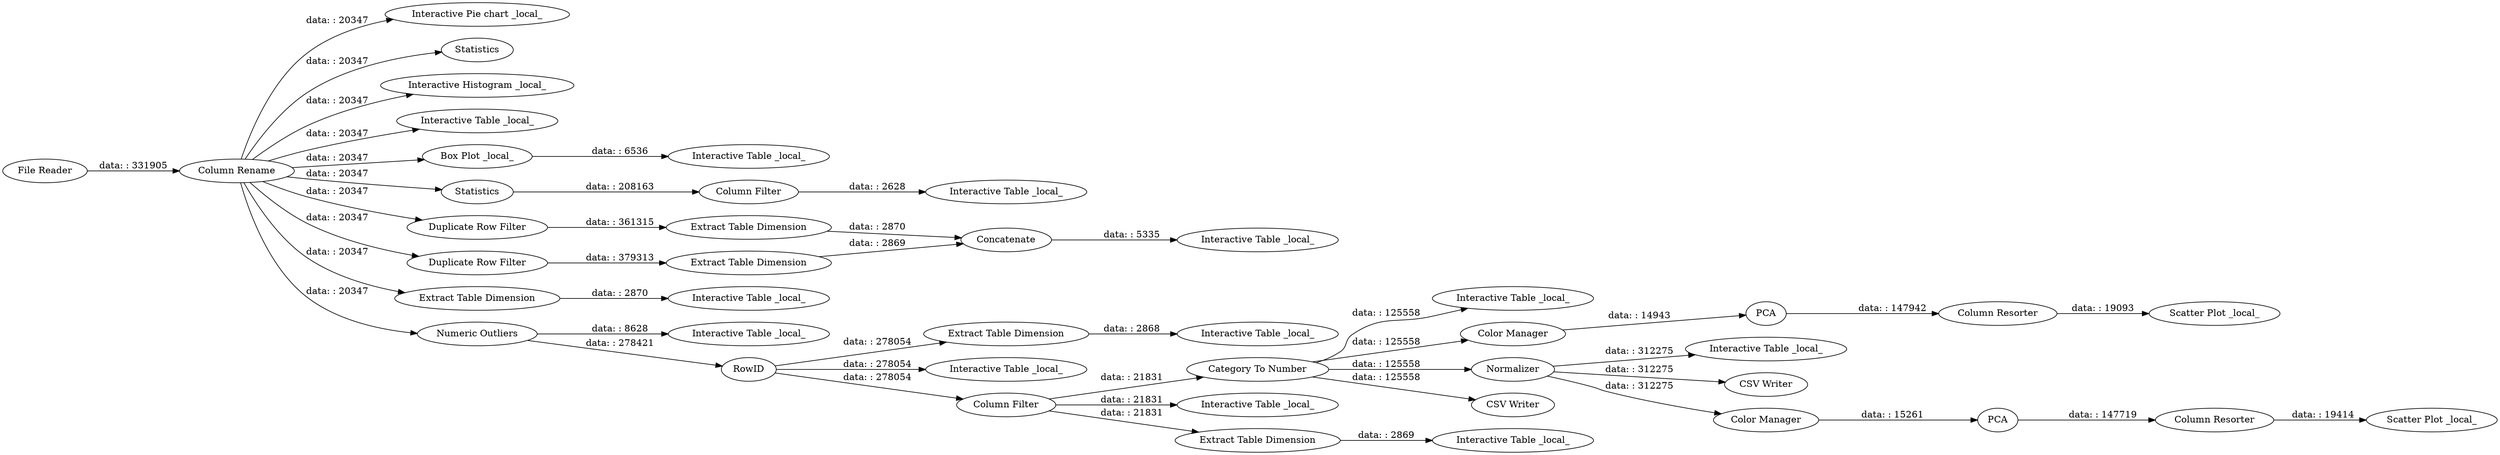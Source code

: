 digraph {
	"-2962206019859283390_73" [label="CSV Writer"]
	"-2962206019859283390_68" [label="Column Resorter"]
	"-2962206019859283390_4" [label="Interactive Pie chart _local_"]
	"-2962206019859283390_66" [label="Color Manager"]
	"-2962206019859283390_8" [label=Statistics]
	"-2962206019859283390_47" [label="Extract Table Dimension"]
	"-2962206019859283390_70" [label="Scatter Plot _local_"]
	"-2962206019859283390_64" [label=PCA]
	"-2962206019859283390_53" [label="Interactive Table _local_"]
	"-2962206019859283390_35" [label="Column Rename"]
	"-2962206019859283390_31" [label="Column Filter"]
	"-2962206019859283390_61" [label="Extract Table Dimension"]
	"-2962206019859283390_5" [label="Interactive Histogram _local_"]
	"-2962206019859283390_1" [label="File Reader"]
	"-2962206019859283390_15" [label="Interactive Table _local_"]
	"-2962206019859283390_40" [label="Interactive Table _local_"]
	"-2962206019859283390_67" [label="Color Manager"]
	"-2962206019859283390_50" [label="Interactive Table _local_"]
	"-2962206019859283390_54" [label="Interactive Table _local_"]
	"-2962206019859283390_72" [label="Interactive Table _local_"]
	"-2962206019859283390_65" [label=PCA]
	"-2962206019859283390_34" [label="Interactive Table _local_"]
	"-2962206019859283390_55" [label="Category To Number"]
	"-2962206019859283390_69" [label="Column Resorter"]
	"-2962206019859283390_46" [label="Box Plot _local_"]
	"-2962206019859283390_63" [label=Normalizer]
	"-2962206019859283390_58" [label="Interactive Table _local_"]
	"-2962206019859283390_16" [label=RowID]
	"-2962206019859283390_74" [label="CSV Writer"]
	"-2962206019859283390_42" [label="Extract Table Dimension"]
	"-2962206019859283390_60" [label="Column Filter"]
	"-2962206019859283390_36" [label="Duplicate Row Filter"]
	"-2962206019859283390_45" [label="Interactive Table _local_"]
	"-2962206019859283390_52" [label="Interactive Table _local_"]
	"-2962206019859283390_39" [label=Concatenate]
	"-2962206019859283390_71" [label="Scatter Plot _local_"]
	"-2962206019859283390_30" [label=Statistics]
	"-2962206019859283390_37" [label="Extract Table Dimension"]
	"-2962206019859283390_62" [label="Interactive Table _local_"]
	"-2962206019859283390_10" [label="Numeric Outliers"]
	"-2962206019859283390_49" [label="Extract Table Dimension"]
	"-2962206019859283390_41" [label="Duplicate Row Filter"]
	"-2962206019859283390_48" [label="Interactive Table _local_"]
	"-2962206019859283390_63" -> "-2962206019859283390_66" [label="data: : 312275"]
	"-2962206019859283390_35" -> "-2962206019859283390_4" [label="data: : 20347"]
	"-2962206019859283390_67" -> "-2962206019859283390_65" [label="data: : 14943"]
	"-2962206019859283390_35" -> "-2962206019859283390_15" [label="data: : 20347"]
	"-2962206019859283390_55" -> "-2962206019859283390_63" [label="data: : 125558"]
	"-2962206019859283390_55" -> "-2962206019859283390_74" [label="data: : 125558"]
	"-2962206019859283390_42" -> "-2962206019859283390_39" [label="data: : 2870"]
	"-2962206019859283390_35" -> "-2962206019859283390_30" [label="data: : 20347"]
	"-2962206019859283390_10" -> "-2962206019859283390_16" [label="data: : 278421"]
	"-2962206019859283390_35" -> "-2962206019859283390_41" [label="data: : 20347"]
	"-2962206019859283390_37" -> "-2962206019859283390_39" [label="data: : 2869"]
	"-2962206019859283390_66" -> "-2962206019859283390_64" [label="data: : 15261"]
	"-2962206019859283390_35" -> "-2962206019859283390_46" [label="data: : 20347"]
	"-2962206019859283390_35" -> "-2962206019859283390_49" [label="data: : 20347"]
	"-2962206019859283390_35" -> "-2962206019859283390_5" [label="data: : 20347"]
	"-2962206019859283390_55" -> "-2962206019859283390_52" [label="data: : 125558"]
	"-2962206019859283390_63" -> "-2962206019859283390_72" [label="data: : 312275"]
	"-2962206019859283390_49" -> "-2962206019859283390_50" [label="data: : 2870"]
	"-2962206019859283390_69" -> "-2962206019859283390_71" [label="data: : 19093"]
	"-2962206019859283390_16" -> "-2962206019859283390_47" [label="data: : 278054"]
	"-2962206019859283390_60" -> "-2962206019859283390_61" [label="data: : 21831"]
	"-2962206019859283390_68" -> "-2962206019859283390_70" [label="data: : 19414"]
	"-2962206019859283390_41" -> "-2962206019859283390_37" [label="data: : 379313"]
	"-2962206019859283390_60" -> "-2962206019859283390_58" [label="data: : 21831"]
	"-2962206019859283390_46" -> "-2962206019859283390_45" [label="data: : 6536"]
	"-2962206019859283390_35" -> "-2962206019859283390_8" [label="data: : 20347"]
	"-2962206019859283390_16" -> "-2962206019859283390_54" [label="data: : 278054"]
	"-2962206019859283390_31" -> "-2962206019859283390_34" [label="data: : 2628"]
	"-2962206019859283390_39" -> "-2962206019859283390_40" [label="data: : 5335"]
	"-2962206019859283390_63" -> "-2962206019859283390_73" [label="data: : 312275"]
	"-2962206019859283390_36" -> "-2962206019859283390_42" [label="data: : 361315"]
	"-2962206019859283390_55" -> "-2962206019859283390_67" [label="data: : 125558"]
	"-2962206019859283390_47" -> "-2962206019859283390_48" [label="data: : 2868"]
	"-2962206019859283390_35" -> "-2962206019859283390_36" [label="data: : 20347"]
	"-2962206019859283390_64" -> "-2962206019859283390_68" [label="data: : 147719"]
	"-2962206019859283390_30" -> "-2962206019859283390_31" [label="data: : 208163"]
	"-2962206019859283390_10" -> "-2962206019859283390_53" [label="data: : 8628"]
	"-2962206019859283390_35" -> "-2962206019859283390_10" [label="data: : 20347"]
	"-2962206019859283390_65" -> "-2962206019859283390_69" [label="data: : 147942"]
	"-2962206019859283390_60" -> "-2962206019859283390_55" [label="data: : 21831"]
	"-2962206019859283390_1" -> "-2962206019859283390_35" [label="data: : 331905"]
	"-2962206019859283390_16" -> "-2962206019859283390_60" [label="data: : 278054"]
	"-2962206019859283390_61" -> "-2962206019859283390_62" [label="data: : 2869"]
	rankdir=LR
}
